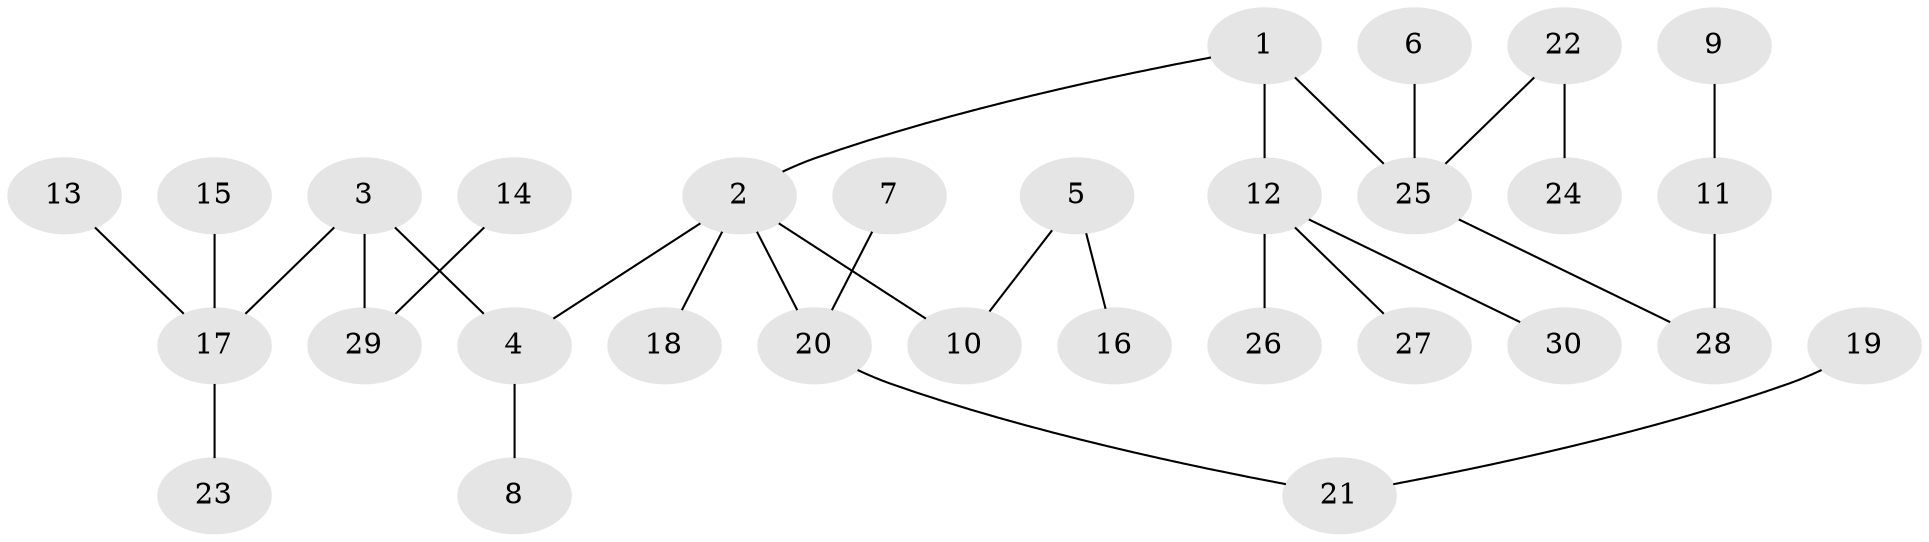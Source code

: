 // original degree distribution, {4: 0.09836065573770492, 3: 0.11475409836065574, 2: 0.2459016393442623, 5: 0.04918032786885246, 1: 0.4918032786885246}
// Generated by graph-tools (version 1.1) at 2025/50/03/09/25 03:50:21]
// undirected, 30 vertices, 29 edges
graph export_dot {
graph [start="1"]
  node [color=gray90,style=filled];
  1;
  2;
  3;
  4;
  5;
  6;
  7;
  8;
  9;
  10;
  11;
  12;
  13;
  14;
  15;
  16;
  17;
  18;
  19;
  20;
  21;
  22;
  23;
  24;
  25;
  26;
  27;
  28;
  29;
  30;
  1 -- 2 [weight=1.0];
  1 -- 12 [weight=1.0];
  1 -- 25 [weight=1.0];
  2 -- 4 [weight=1.0];
  2 -- 10 [weight=1.0];
  2 -- 18 [weight=1.0];
  2 -- 20 [weight=1.0];
  3 -- 4 [weight=1.0];
  3 -- 17 [weight=1.0];
  3 -- 29 [weight=1.0];
  4 -- 8 [weight=1.0];
  5 -- 10 [weight=1.0];
  5 -- 16 [weight=1.0];
  6 -- 25 [weight=1.0];
  7 -- 20 [weight=1.0];
  9 -- 11 [weight=1.0];
  11 -- 28 [weight=1.0];
  12 -- 26 [weight=1.0];
  12 -- 27 [weight=1.0];
  12 -- 30 [weight=1.0];
  13 -- 17 [weight=1.0];
  14 -- 29 [weight=1.0];
  15 -- 17 [weight=1.0];
  17 -- 23 [weight=1.0];
  19 -- 21 [weight=1.0];
  20 -- 21 [weight=1.0];
  22 -- 24 [weight=1.0];
  22 -- 25 [weight=1.0];
  25 -- 28 [weight=1.0];
}
